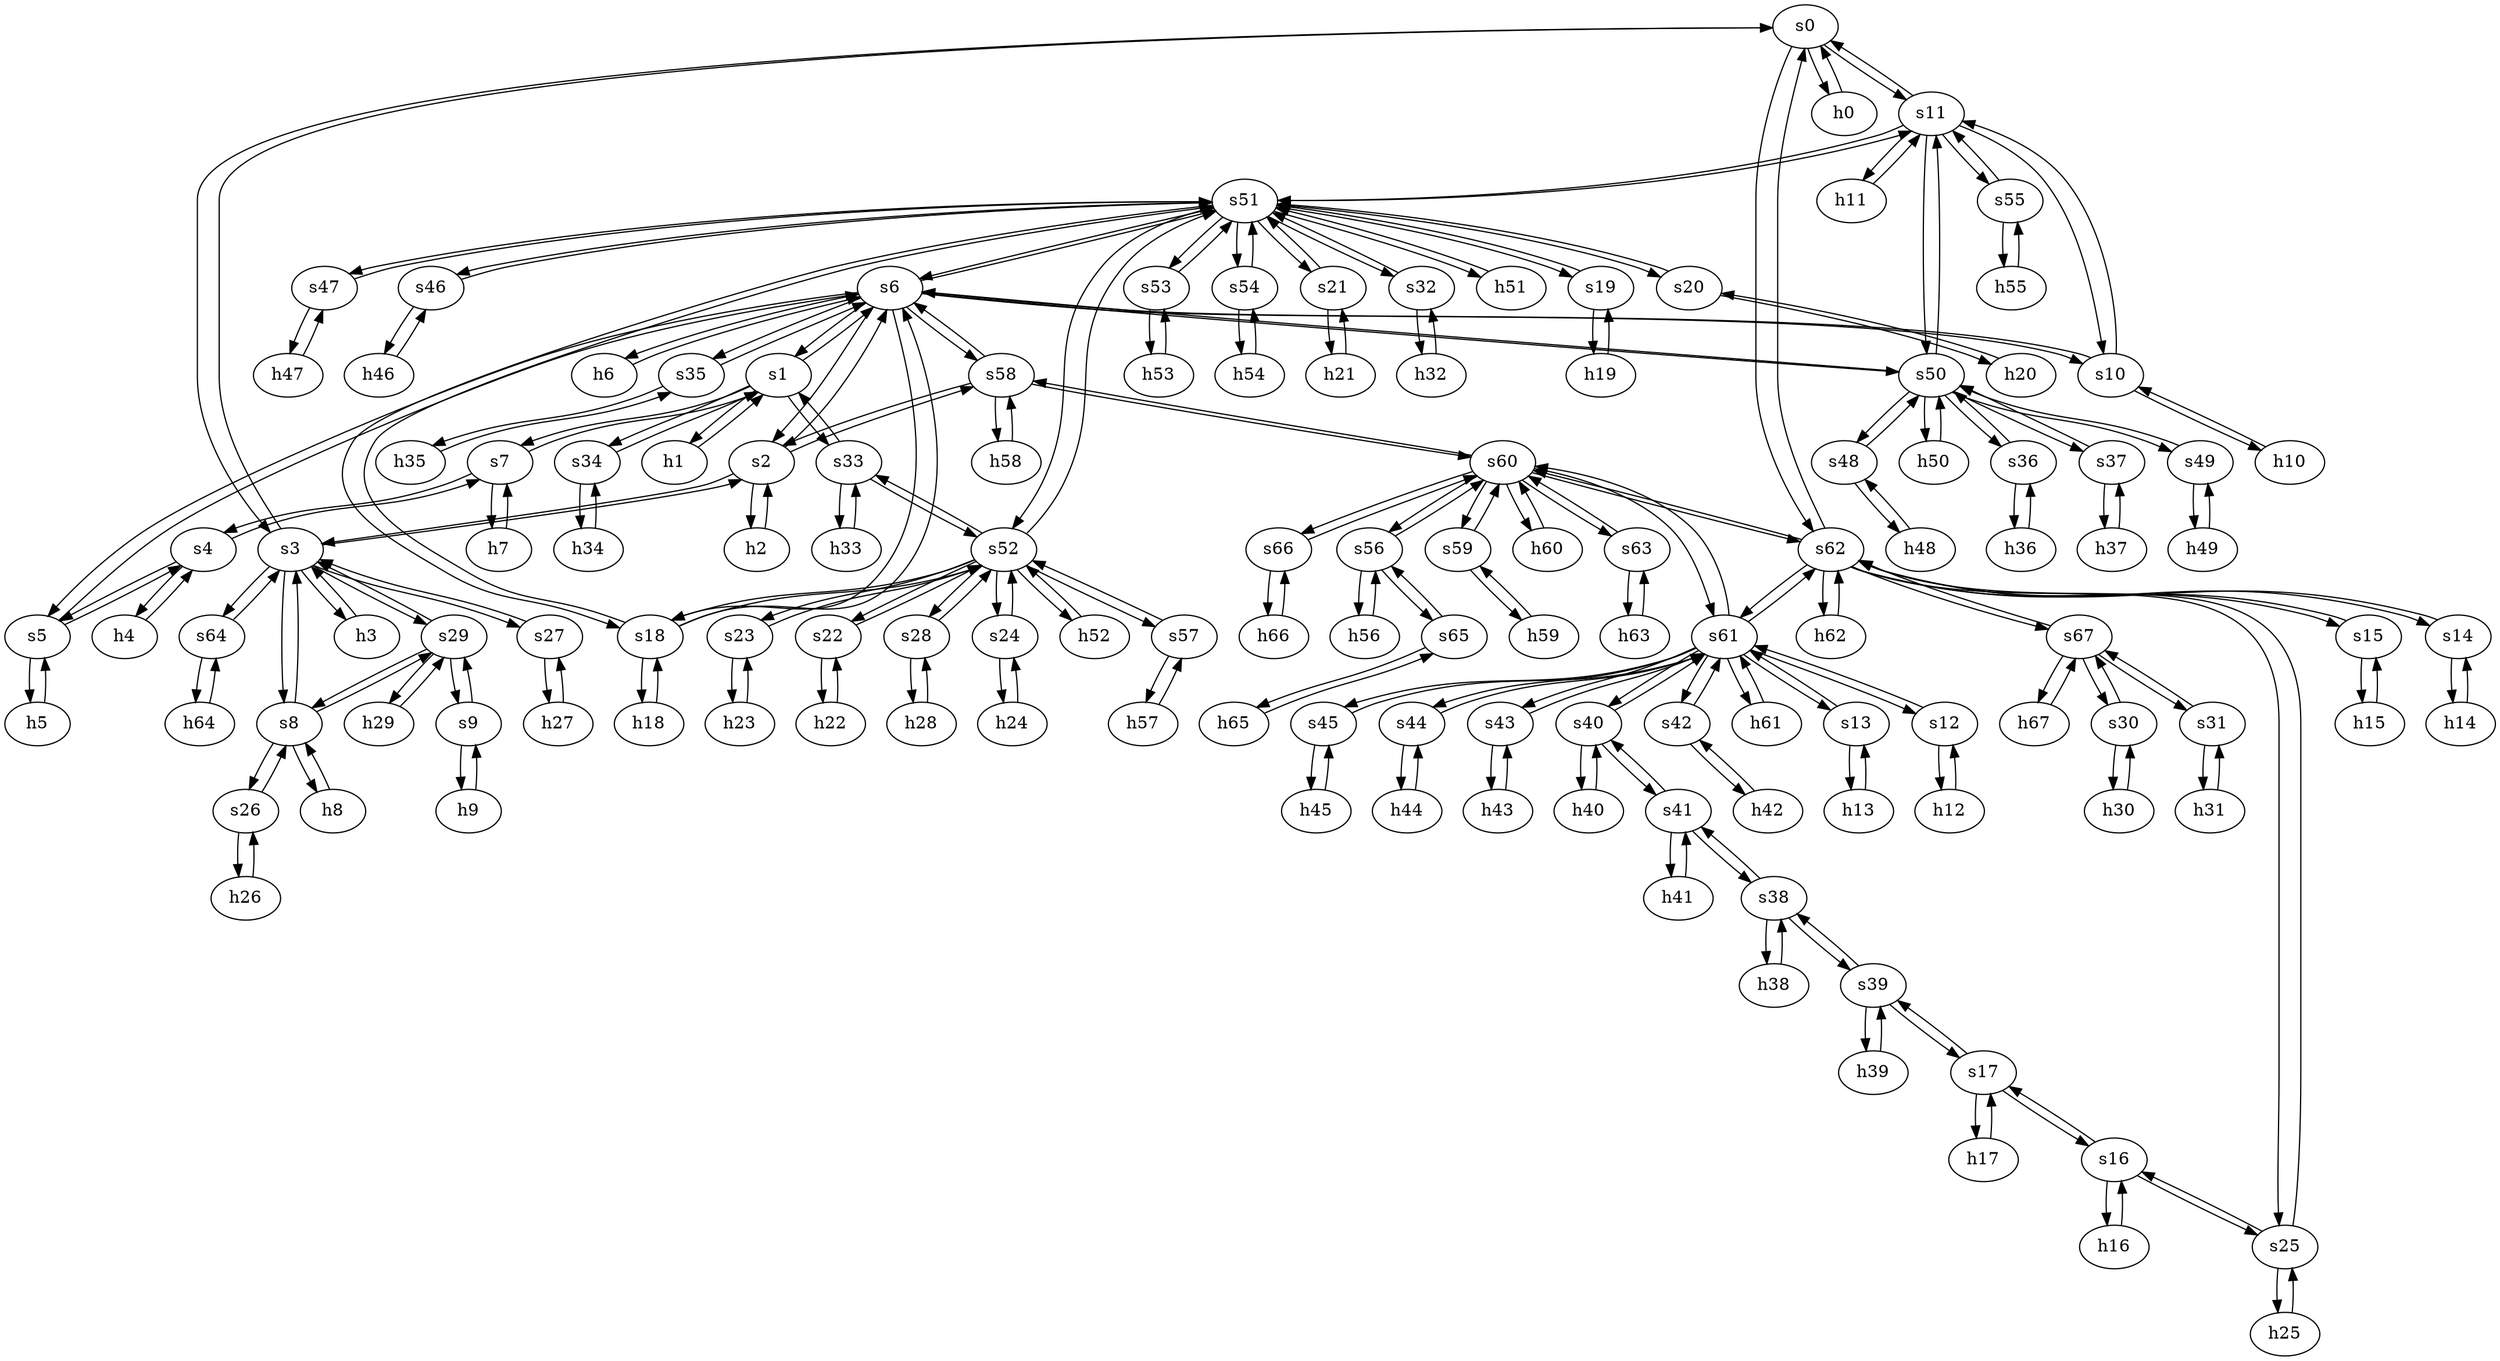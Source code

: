 strict digraph ESnet {
	s0	 [id=0,
		type=switch];
	s11	 [id=11,
		type=switch];
	s0 -> s11	 [capacity="1Gbps",
		cost=1,
		dst_port=2,
		src_port=2];
	s62	 [id=62,
		type=switch];
	s0 -> s62	 [capacity="1Gbps",
		cost=1,
		dst_port=2,
		src_port=4];
	h0	 [ip="111.0.0.0",
		mac="00:00:00:00:0:0",
		type=host];
	s0 -> h0	 [capacity="1Gbps",
		cost=1,
		dst_port=1,
		src_port=1];
	s3	 [id=3,
		type=switch];
	s0 -> s3	 [capacity="1Gbps",
		cost=1,
		dst_port=2,
		src_port=3];
	s7	 [id=7,
		type=switch];
	h7	 [ip="111.0.7.7",
		mac="00:00:00:00:7:7",
		type=host];
	s7 -> h7	 [capacity="1Gbps",
		cost=1,
		dst_port=1,
		src_port=1];
	s4	 [id=4,
		type=switch];
	s7 -> s4	 [capacity="1Gbps",
		cost=1,
		dst_port=3,
		src_port=3];
	s1	 [id=1,
		type=switch];
	s7 -> s1	 [capacity="1Gbps",
		cost=1,
		dst_port=6,
		src_port=2];
	h20	 [ip="111.0.20.20",
		mac="00:00:00:00:20:20",
		type=host];
	s20	 [id=20,
		type=switch];
	h20 -> s20	 [capacity="1Gbps",
		cost=1,
		dst_port=1,
		src_port=1];
	h47	 [ip="111.0.47.47",
		mac="00:00:00:00:47:47",
		type=host];
	s47	 [id=47,
		type=switch];
	h47 -> s47	 [capacity="1Gbps",
		cost=1,
		dst_port=1,
		src_port=1];
	h46	 [ip="111.0.46.46",
		mac="00:00:00:00:46:46",
		type=host];
	s46	 [id=46,
		type=switch];
	h46 -> s46	 [capacity="1Gbps",
		cost=1,
		dst_port=1,
		src_port=1];
	h45	 [ip="111.0.45.45",
		mac="00:00:00:00:45:45",
		type=host];
	s45	 [id=45,
		type=switch];
	h45 -> s45	 [capacity="1Gbps",
		cost=1,
		dst_port=1,
		src_port=1];
	h44	 [ip="111.0.44.44",
		mac="00:00:00:00:44:44",
		type=host];
	s44	 [id=44,
		type=switch];
	h44 -> s44	 [capacity="1Gbps",
		cost=1,
		dst_port=1,
		src_port=1];
	h43	 [ip="111.0.43.43",
		mac="00:00:00:00:43:43",
		type=host];
	s43	 [id=43,
		type=switch];
	h43 -> s43	 [capacity="1Gbps",
		cost=1,
		dst_port=1,
		src_port=1];
	s5	 [id=5,
		type=switch];
	s5 -> s4	 [capacity="1Gbps",
		cost=1,
		dst_port=2,
		src_port=2];
	h5	 [ip="111.0.5.5",
		mac="00:00:00:00:5:5",
		type=host];
	s5 -> h5	 [capacity="1Gbps",
		cost=1,
		dst_port=1,
		src_port=1];
	s6	 [id=6,
		type=switch];
	s5 -> s6	 [capacity="1Gbps",
		cost=1,
		dst_port=6,
		src_port=3];
	h41	 [ip="111.0.41.41",
		mac="00:00:00:00:41:41",
		type=host];
	s41	 [id=41,
		type=switch];
	h41 -> s41	 [capacity="1Gbps",
		cost=1,
		dst_port=1,
		src_port=1];
	h40	 [ip="111.0.40.40",
		mac="00:00:00:00:40:40",
		type=host];
	s40	 [id=40,
		type=switch];
	h40 -> s40	 [capacity="1Gbps",
		cost=1,
		dst_port=1,
		src_port=1];
	s4 -> s7	 [capacity="1Gbps",
		cost=1,
		dst_port=3,
		src_port=3];
	h4	 [ip="111.0.4.4",
		mac="00:00:00:00:4:4",
		type=host];
	s4 -> h4	 [capacity="1Gbps",
		cost=1,
		dst_port=1,
		src_port=1];
	s4 -> s5	 [capacity="1Gbps",
		cost=1,
		dst_port=2,
		src_port=2];
	h49	 [ip="111.0.49.49",
		mac="00:00:00:00:49:49",
		type=host];
	s49	 [id=49,
		type=switch];
	h49 -> s49	 [capacity="1Gbps",
		cost=1,
		dst_port=1,
		src_port=1];
	h48	 [ip="111.0.48.48",
		mac="00:00:00:00:48:48",
		type=host];
	s48	 [id=48,
		type=switch];
	h48 -> s48	 [capacity="1Gbps",
		cost=1,
		dst_port=1,
		src_port=1];
	s57	 [id=57,
		type=switch];
	h57	 [ip="111.0.57.57",
		mac="00:00:00:00:57:57",
		type=host];
	s57 -> h57	 [capacity="1Gbps",
		cost=1,
		dst_port=1,
		src_port=1];
	s52	 [id=52,
		type=switch];
	s57 -> s52	 [capacity="1Gbps",
		cost=1,
		dst_port=12,
		src_port=2];
	s56	 [id=56,
		type=switch];
	h56	 [ip="111.0.56.56",
		mac="00:00:00:00:56:56",
		type=host];
	s56 -> h56	 [capacity="1Gbps",
		cost=1,
		dst_port=1,
		src_port=1];
	s65	 [id=65,
		type=switch];
	s56 -> s65	 [capacity="1Gbps",
		cost=1,
		dst_port=2,
		src_port=2];
	s60	 [id=60,
		type=switch];
	s56 -> s60	 [capacity="1Gbps",
		cost=1,
		dst_port=2,
		src_port=3];
	s55	 [id=55,
		type=switch];
	s55 -> s11	 [capacity="1Gbps",
		cost=1,
		dst_port=7,
		src_port=2];
	h55	 [ip="111.0.55.55",
		mac="00:00:00:00:55:55",
		type=host];
	s55 -> h55	 [capacity="1Gbps",
		cost=1,
		dst_port=1,
		src_port=1];
	s54	 [id=54,
		type=switch];
	h54	 [ip="111.0.54.54",
		mac="00:00:00:00:54:54",
		type=host];
	s54 -> h54	 [capacity="1Gbps",
		cost=1,
		dst_port=1,
		src_port=1];
	s51	 [id=51,
		type=switch];
	s54 -> s51	 [capacity="1Gbps",
		cost=1,
		dst_port=13,
		src_port=2];
	s53	 [id=53,
		type=switch];
	s53 -> s51	 [capacity="1Gbps",
		cost=1,
		dst_port=16,
		src_port=2];
	h53	 [ip="111.0.53.53",
		mac="00:00:00:00:53:53",
		type=host];
	s53 -> h53	 [capacity="1Gbps",
		cost=1,
		dst_port=1,
		src_port=1];
	s33	 [id=33,
		type=switch];
	s52 -> s33	 [capacity="1Gbps",
		cost=1,
		dst_port=3,
		src_port=9];
	s23	 [id=23,
		type=switch];
	s52 -> s23	 [capacity="1Gbps",
		cost=1,
		dst_port=3,
		src_port=6];
	s22	 [id=22,
		type=switch];
	s52 -> s22	 [capacity="1Gbps",
		cost=1,
		dst_port=2,
		src_port=4];
	s28	 [id=28,
		type=switch];
	s52 -> s28	 [capacity="1Gbps",
		cost=1,
		dst_port=2,
		src_port=8];
	s24	 [id=24,
		type=switch];
	s52 -> s24	 [capacity="1Gbps",
		cost=1,
		dst_port=2,
		src_port=7];
	h52	 [ip="111.0.52.52",
		mac="00:00:00:00:52:52",
		type=host];
	s52 -> h52	 [capacity="1Gbps",
		cost=1,
		dst_port=1,
		src_port=1];
	s52 -> s57	 [capacity="1Gbps",
		cost=1,
		dst_port=2,
		src_port=12];
	s52 -> s51	 [capacity="1Gbps",
		cost=1,
		dst_port=15,
		src_port=11];
	s18	 [id=18,
		type=switch];
	s52 -> s18	 [capacity="1Gbps",
		cost=1,
		dst_port=7,
		src_port=3];
	s51 -> s46	 [capacity="1Gbps",
		cost=1,
		dst_port=2,
		src_port=11];
	s51 -> s11	 [capacity="1Gbps",
		cost=1,
		dst_port=5,
		src_port=5];
	s51 -> s52	 [capacity="1Gbps",
		cost=1,
		dst_port=11,
		src_port=15];
	s51 -> s47	 [capacity="1Gbps",
		cost=1,
		dst_port=2,
		src_port=12];
	s51 -> s53	 [capacity="1Gbps",
		cost=1,
		dst_port=2,
		src_port=16];
	s21	 [id=21,
		type=switch];
	s51 -> s21	 [capacity="1Gbps",
		cost=1,
		dst_port=2,
		src_port=9];
	s32	 [id=32,
		type=switch];
	s51 -> s32	 [capacity="1Gbps",
		cost=1,
		dst_port=2,
		src_port=10];
	h51	 [ip="111.0.51.51",
		mac="00:00:00:00:51:51",
		type=host];
	s51 -> h51	 [capacity="1Gbps",
		cost=1,
		dst_port=1,
		src_port=1];
	s19	 [id=19,
		type=switch];
	s51 -> s19	 [capacity="1Gbps",
		cost=1,
		dst_port=2,
		src_port=7];
	s51 -> s18	 [capacity="1Gbps",
		cost=1,
		dst_port=5,
		src_port=6];
	s51 -> s20	 [capacity="1Gbps",
		cost=1,
		dst_port=2,
		src_port=8];
	s51 -> s54	 [capacity="1Gbps",
		cost=1,
		dst_port=2,
		src_port=13];
	s51 -> s6	 [capacity="1Gbps",
		cost=1,
		dst_port=14,
		src_port=3];
	s50	 [id=50,
		type=switch];
	s50 -> s48	 [capacity="1Gbps",
		cost=1,
		dst_port=2,
		src_port=6];
	h50	 [ip="111.0.50.50",
		mac="00:00:00:00:50:50",
		type=host];
	s50 -> h50	 [capacity="1Gbps",
		cost=1,
		dst_port=1,
		src_port=1];
	s36	 [id=36,
		type=switch];
	s50 -> s36	 [capacity="1Gbps",
		cost=1,
		dst_port=2,
		src_port=4];
	s50 -> s11	 [capacity="1Gbps",
		cost=1,
		dst_port=6,
		src_port=3];
	s37	 [id=37,
		type=switch];
	s50 -> s37	 [capacity="1Gbps",
		cost=1,
		dst_port=2,
		src_port=5];
	s50 -> s6	 [capacity="1Gbps",
		cost=1,
		dst_port=12,
		src_port=2];
	s50 -> s49	 [capacity="1Gbps",
		cost=1,
		dst_port=2,
		src_port=7];
	s59	 [id=59,
		type=switch];
	h59	 [ip="111.0.59.59",
		mac="00:00:00:00:59:59",
		type=host];
	s59 -> h59	 [capacity="1Gbps",
		cost=1,
		dst_port=1,
		src_port=1];
	s59 -> s60	 [capacity="1Gbps",
		cost=1,
		dst_port=5,
		src_port=2];
	s58	 [id=58,
		type=switch];
	h58	 [ip="111.0.58.58",
		mac="00:00:00:00:58:58",
		type=host];
	s58 -> h58	 [capacity="1Gbps",
		cost=1,
		dst_port=1,
		src_port=1];
	s58 -> s60	 [capacity="1Gbps",
		cost=1,
		dst_port=4,
		src_port=6];
	s58 -> s6	 [capacity="1Gbps",
		cost=1,
		dst_port=15,
		src_port=4];
	s2	 [id=2,
		type=switch];
	s58 -> s2	 [capacity="1Gbps",
		cost=1,
		dst_port=3,
		src_port=3];
	h54 -> s54	 [capacity="1Gbps",
		cost=1,
		dst_port=1,
		src_port=1];
	h55 -> s55	 [capacity="1Gbps",
		cost=1,
		dst_port=1,
		src_port=1];
	h56 -> s56	 [capacity="1Gbps",
		cost=1,
		dst_port=1,
		src_port=1];
	h57 -> s57	 [capacity="1Gbps",
		cost=1,
		dst_port=1,
		src_port=1];
	h50 -> s50	 [capacity="1Gbps",
		cost=1,
		dst_port=1,
		src_port=1];
	h51 -> s51	 [capacity="1Gbps",
		cost=1,
		dst_port=1,
		src_port=1];
	h52 -> s52	 [capacity="1Gbps",
		cost=1,
		dst_port=1,
		src_port=1];
	h53 -> s53	 [capacity="1Gbps",
		cost=1,
		dst_port=1,
		src_port=1];
	h58 -> s58	 [capacity="1Gbps",
		cost=1,
		dst_port=1,
		src_port=1];
	h59 -> s59	 [capacity="1Gbps",
		cost=1,
		dst_port=1,
		src_port=1];
	s44 -> h44	 [capacity="1Gbps",
		cost=1,
		dst_port=1,
		src_port=1];
	s61	 [id=61,
		type=switch];
	s44 -> s61	 [capacity="1Gbps",
		cost=1,
		dst_port=7,
		src_port=2];
	h24	 [ip="111.0.24.24",
		mac="00:00:00:00:24:24",
		type=host];
	h24 -> s24	 [capacity="1Gbps",
		cost=1,
		dst_port=1,
		src_port=1];
	s46 -> h46	 [capacity="1Gbps",
		cost=1,
		dst_port=1,
		src_port=1];
	s46 -> s51	 [capacity="1Gbps",
		cost=1,
		dst_port=11,
		src_port=2];
	s47 -> h47	 [capacity="1Gbps",
		cost=1,
		dst_port=1,
		src_port=1];
	s47 -> s51	 [capacity="1Gbps",
		cost=1,
		dst_port=12,
		src_port=2];
	s40 -> s41	 [capacity="1Gbps",
		cost=1,
		dst_port=3,
		src_port=2];
	s40 -> h40	 [capacity="1Gbps",
		cost=1,
		dst_port=1,
		src_port=1];
	s40 -> s61	 [capacity="1Gbps",
		cost=1,
		dst_port=4,
		src_port=3];
	s41 -> s40	 [capacity="1Gbps",
		cost=1,
		dst_port=2,
		src_port=3];
	s41 -> h41	 [capacity="1Gbps",
		cost=1,
		dst_port=1,
		src_port=1];
	s38	 [id=38,
		type=switch];
	s41 -> s38	 [capacity="1Gbps",
		cost=1,
		dst_port=2,
		src_port=2];
	s42	 [id=42,
		type=switch];
	h42	 [ip="111.0.42.42",
		mac="00:00:00:00:42:42",
		type=host];
	s42 -> h42	 [capacity="1Gbps",
		cost=1,
		dst_port=1,
		src_port=1];
	s42 -> s61	 [capacity="1Gbps",
		cost=1,
		dst_port=5,
		src_port=2];
	s43 -> h43	 [capacity="1Gbps",
		cost=1,
		dst_port=1,
		src_port=1];
	s43 -> s61	 [capacity="1Gbps",
		cost=1,
		dst_port=6,
		src_port=2];
	s48 -> h48	 [capacity="1Gbps",
		cost=1,
		dst_port=1,
		src_port=1];
	s48 -> s50	 [capacity="1Gbps",
		cost=1,
		dst_port=6,
		src_port=2];
	s49 -> h49	 [capacity="1Gbps",
		cost=1,
		dst_port=1,
		src_port=1];
	s49 -> s50	 [capacity="1Gbps",
		cost=1,
		dst_port=7,
		src_port=2];
	h42 -> s42	 [capacity="1Gbps",
		cost=1,
		dst_port=1,
		src_port=1];
	h61	 [ip="111.0.61.61",
		mac="00:00:00:00:61:61",
		type=host];
	h61 -> s61	 [capacity="1Gbps",
		cost=1,
		dst_port=1,
		src_port=1];
	h60	 [ip="111.0.60.60",
		mac="00:00:00:00:60:60",
		type=host];
	h60 -> s60	 [capacity="1Gbps",
		cost=1,
		dst_port=1,
		src_port=1];
	h63	 [ip="111.0.63.63",
		mac="00:00:00:00:63:63",
		type=host];
	s63	 [id=63,
		type=switch];
	h63 -> s63	 [capacity="1Gbps",
		cost=1,
		dst_port=1,
		src_port=1];
	h62	 [ip="111.0.62.62",
		mac="00:00:00:00:62:62",
		type=host];
	h62 -> s62	 [capacity="1Gbps",
		cost=1,
		dst_port=1,
		src_port=1];
	h65	 [ip="111.0.65.65",
		mac="00:00:00:00:65:65",
		type=host];
	h65 -> s65	 [capacity="1Gbps",
		cost=1,
		dst_port=1,
		src_port=1];
	h64	 [ip="111.0.64.64",
		mac="00:00:00:00:64:64",
		type=host];
	s64	 [id=64,
		type=switch];
	h64 -> s64	 [capacity="1Gbps",
		cost=1,
		dst_port=1,
		src_port=1];
	h67	 [ip="111.0.67.67",
		mac="00:00:00:00:67:67",
		type=host];
	s67	 [id=67,
		type=switch];
	h67 -> s67	 [capacity="1Gbps",
		cost=1,
		dst_port=1,
		src_port=1];
	h66	 [ip="111.0.66.66",
		mac="00:00:00:00:66:66",
		type=host];
	s66	 [id=66,
		type=switch];
	h66 -> s66	 [capacity="1Gbps",
		cost=1,
		dst_port=1,
		src_port=1];
	s45 -> h45	 [capacity="1Gbps",
		cost=1,
		dst_port=1,
		src_port=1];
	s45 -> s61	 [capacity="1Gbps",
		cost=1,
		dst_port=8,
		src_port=2];
	h19	 [ip="111.0.19.19",
		mac="00:00:00:00:19:19",
		type=host];
	s19 -> h19	 [capacity="1Gbps",
		cost=1,
		dst_port=1,
		src_port=1];
	s19 -> s51	 [capacity="1Gbps",
		cost=1,
		dst_port=7,
		src_port=2];
	s18 -> s52	 [capacity="1Gbps",
		cost=1,
		dst_port=3,
		src_port=7];
	s18 -> s51	 [capacity="1Gbps",
		cost=1,
		dst_port=6,
		src_port=5];
	h18	 [ip="111.0.18.18",
		mac="00:00:00:00:18:18",
		type=host];
	s18 -> h18	 [capacity="1Gbps",
		cost=1,
		dst_port=1,
		src_port=1];
	s18 -> s6	 [capacity="1Gbps",
		cost=1,
		dst_port=11,
		src_port=4];
	s13	 [id=13,
		type=switch];
	h13	 [ip="111.0.13.13",
		mac="00:00:00:00:13:13",
		type=host];
	s13 -> h13	 [capacity="1Gbps",
		cost=1,
		dst_port=1,
		src_port=1];
	s13 -> s61	 [capacity="1Gbps",
		cost=1,
		dst_port=3,
		src_port=2];
	s12	 [id=12,
		type=switch];
	s12 -> s61	 [capacity="1Gbps",
		cost=1,
		dst_port=2,
		src_port=2];
	h12	 [ip="111.0.12.12",
		mac="00:00:00:00:12:12",
		type=host];
	s12 -> h12	 [capacity="1Gbps",
		cost=1,
		dst_port=1,
		src_port=1];
	s11 -> s0	 [capacity="1Gbps",
		cost=1,
		dst_port=2,
		src_port=2];
	s11 -> s51	 [capacity="1Gbps",
		cost=1,
		dst_port=5,
		src_port=5];
	s10	 [id=10,
		type=switch];
	s11 -> s10	 [capacity="1Gbps",
		cost=1,
		dst_port=3,
		src_port=3];
	s11 -> s55	 [capacity="1Gbps",
		cost=1,
		dst_port=2,
		src_port=7];
	s11 -> s50	 [capacity="1Gbps",
		cost=1,
		dst_port=3,
		src_port=6];
	h11	 [ip="111.0.11.11",
		mac="00:00:00:00:11:11",
		type=host];
	s11 -> h11	 [capacity="1Gbps",
		cost=1,
		dst_port=1,
		src_port=1];
	h10	 [ip="111.0.10.10",
		mac="00:00:00:00:10:10",
		type=host];
	s10 -> h10	 [capacity="1Gbps",
		cost=1,
		dst_port=1,
		src_port=1];
	s10 -> s11	 [capacity="1Gbps",
		cost=1,
		dst_port=3,
		src_port=3];
	s10 -> s6	 [capacity="1Gbps",
		cost=1,
		dst_port=8,
		src_port=2];
	s17	 [id=17,
		type=switch];
	s39	 [id=39,
		type=switch];
	s17 -> s39	 [capacity="1Gbps",
		cost=1,
		dst_port=2,
		src_port=3];
	s16	 [id=16,
		type=switch];
	s17 -> s16	 [capacity="1Gbps",
		cost=1,
		dst_port=2,
		src_port=2];
	h17	 [ip="111.0.17.17",
		mac="00:00:00:00:17:17",
		type=host];
	s17 -> h17	 [capacity="1Gbps",
		cost=1,
		dst_port=1,
		src_port=1];
	s16 -> s17	 [capacity="1Gbps",
		cost=1,
		dst_port=2,
		src_port=2];
	s25	 [id=25,
		type=switch];
	s16 -> s25	 [capacity="1Gbps",
		cost=1,
		dst_port=2,
		src_port=3];
	h16	 [ip="111.0.16.16",
		mac="00:00:00:00:16:16",
		type=host];
	s16 -> h16	 [capacity="1Gbps",
		cost=1,
		dst_port=1,
		src_port=1];
	s15	 [id=15,
		type=switch];
	s15 -> s62	 [capacity="1Gbps",
		cost=1,
		dst_port=4,
		src_port=2];
	h15	 [ip="111.0.15.15",
		mac="00:00:00:00:15:15",
		type=host];
	s15 -> h15	 [capacity="1Gbps",
		cost=1,
		dst_port=1,
		src_port=1];
	s14	 [id=14,
		type=switch];
	h14	 [ip="111.0.14.14",
		mac="00:00:00:00:14:14",
		type=host];
	s14 -> h14	 [capacity="1Gbps",
		cost=1,
		dst_port=1,
		src_port=1];
	s14 -> s62	 [capacity="1Gbps",
		cost=1,
		dst_port=3,
		src_port=2];
	s66 -> s60	 [capacity="1Gbps",
		cost=1,
		dst_port=6,
		src_port=2];
	s66 -> h66	 [capacity="1Gbps",
		cost=1,
		dst_port=1,
		src_port=1];
	s30	 [id=30,
		type=switch];
	s67 -> s30	 [capacity="1Gbps",
		cost=1,
		dst_port=2,
		src_port=2];
	s31	 [id=31,
		type=switch];
	s67 -> s31	 [capacity="1Gbps",
		cost=1,
		dst_port=2,
		src_port=3];
	s67 -> s62	 [capacity="1Gbps",
		cost=1,
		dst_port=9,
		src_port=4];
	s67 -> h67	 [capacity="1Gbps",
		cost=1,
		dst_port=1,
		src_port=1];
	s64 -> h64	 [capacity="1Gbps",
		cost=1,
		dst_port=1,
		src_port=1];
	s64 -> s3	 [capacity="1Gbps",
		cost=1,
		dst_port=5,
		src_port=3];
	s65 -> h65	 [capacity="1Gbps",
		cost=1,
		dst_port=1,
		src_port=1];
	s65 -> s56	 [capacity="1Gbps",
		cost=1,
		dst_port=2,
		src_port=2];
	s62 -> s14	 [capacity="1Gbps",
		cost=1,
		dst_port=2,
		src_port=3];
	s62 -> s15	 [capacity="1Gbps",
		cost=1,
		dst_port=2,
		src_port=4];
	s62 -> h62	 [capacity="1Gbps",
		cost=1,
		dst_port=1,
		src_port=1];
	s62 -> s0	 [capacity="1Gbps",
		cost=1,
		dst_port=4,
		src_port=2];
	s62 -> s25	 [capacity="1Gbps",
		cost=1,
		dst_port=3,
		src_port=5];
	s62 -> s60	 [capacity="1Gbps",
		cost=1,
		dst_port=9,
		src_port=7];
	s62 -> s61	 [capacity="1Gbps",
		cost=1,
		dst_port=10,
		src_port=8];
	s62 -> s67	 [capacity="1Gbps",
		cost=1,
		dst_port=4,
		src_port=9];
	s63 -> h63	 [capacity="1Gbps",
		cost=1,
		dst_port=1,
		src_port=1];
	s63 -> s60	 [capacity="1Gbps",
		cost=1,
		dst_port=10,
		src_port=2];
	s60 -> h60	 [capacity="1Gbps",
		cost=1,
		dst_port=1,
		src_port=1];
	s60 -> s66	 [capacity="1Gbps",
		cost=1,
		dst_port=2,
		src_port=6];
	s60 -> s62	 [capacity="1Gbps",
		cost=1,
		dst_port=7,
		src_port=9];
	s60 -> s58	 [capacity="1Gbps",
		cost=1,
		dst_port=6,
		src_port=4];
	s60 -> s56	 [capacity="1Gbps",
		cost=1,
		dst_port=3,
		src_port=2];
	s60 -> s63	 [capacity="1Gbps",
		cost=1,
		dst_port=2,
		src_port=10];
	s60 -> s61	 [capacity="1Gbps",
		cost=1,
		dst_port=9,
		src_port=7];
	s60 -> s59	 [capacity="1Gbps",
		cost=1,
		dst_port=2,
		src_port=5];
	s61 -> s40	 [capacity="1Gbps",
		cost=1,
		dst_port=3,
		src_port=4];
	s61 -> h61	 [capacity="1Gbps",
		cost=1,
		dst_port=1,
		src_port=1];
	s61 -> s43	 [capacity="1Gbps",
		cost=1,
		dst_port=2,
		src_port=6];
	s61 -> s45	 [capacity="1Gbps",
		cost=1,
		dst_port=2,
		src_port=8];
	s61 -> s44	 [capacity="1Gbps",
		cost=1,
		dst_port=2,
		src_port=7];
	s61 -> s62	 [capacity="1Gbps",
		cost=1,
		dst_port=8,
		src_port=10];
	s61 -> s60	 [capacity="1Gbps",
		cost=1,
		dst_port=7,
		src_port=9];
	s61 -> s13	 [capacity="1Gbps",
		cost=1,
		dst_port=2,
		src_port=3];
	s61 -> s12	 [capacity="1Gbps",
		cost=1,
		dst_port=2,
		src_port=2];
	s61 -> s42	 [capacity="1Gbps",
		cost=1,
		dst_port=2,
		src_port=5];
	h8	 [ip="111.0.8.8",
		mac="00:00:00:00:8:8",
		type=host];
	s8	 [id=8,
		type=switch];
	h8 -> s8	 [capacity="1Gbps",
		cost=1,
		dst_port=1,
		src_port=1];
	h9	 [ip="111.0.9.9",
		mac="00:00:00:00:9:9",
		type=host];
	s9	 [id=9,
		type=switch];
	h9 -> s9	 [capacity="1Gbps",
		cost=1,
		dst_port=1,
		src_port=1];
	h2	 [ip="111.0.2.2",
		mac="00:00:00:00:2:2",
		type=host];
	h2 -> s2	 [capacity="1Gbps",
		cost=1,
		dst_port=1,
		src_port=1];
	h3	 [ip="111.0.3.3",
		mac="00:00:00:00:3:3",
		type=host];
	h3 -> s3	 [capacity="1Gbps",
		cost=1,
		dst_port=1,
		src_port=1];
	h0 -> s0	 [capacity="1Gbps",
		cost=1,
		dst_port=1,
		src_port=1];
	h1	 [ip="111.0.1.1",
		mac="00:00:00:00:1:1",
		type=host];
	h1 -> s1	 [capacity="1Gbps",
		cost=1,
		dst_port=1,
		src_port=1];
	h6	 [ip="111.0.6.6",
		mac="00:00:00:00:6:6",
		type=host];
	h6 -> s6	 [capacity="1Gbps",
		cost=1,
		dst_port=1,
		src_port=1];
	h7 -> s7	 [capacity="1Gbps",
		cost=1,
		dst_port=1,
		src_port=1];
	h4 -> s4	 [capacity="1Gbps",
		cost=1,
		dst_port=1,
		src_port=1];
	h5 -> s5	 [capacity="1Gbps",
		cost=1,
		dst_port=1,
		src_port=1];
	s39 -> s17	 [capacity="1Gbps",
		cost=1,
		dst_port=3,
		src_port=2];
	h39	 [ip="111.0.39.39",
		mac="00:00:00:00:39:39",
		type=host];
	s39 -> h39	 [capacity="1Gbps",
		cost=1,
		dst_port=1,
		src_port=1];
	s39 -> s38	 [capacity="1Gbps",
		cost=1,
		dst_port=3,
		src_port=3];
	s38 -> s41	 [capacity="1Gbps",
		cost=1,
		dst_port=2,
		src_port=2];
	s38 -> s39	 [capacity="1Gbps",
		cost=1,
		dst_port=3,
		src_port=3];
	h38	 [ip="111.0.38.38",
		mac="00:00:00:00:38:38",
		type=host];
	s38 -> h38	 [capacity="1Gbps",
		cost=1,
		dst_port=1,
		src_port=1];
	s35	 [id=35,
		type=switch];
	h35	 [ip="111.0.35.35",
		mac="00:00:00:00:35:35",
		type=host];
	s35 -> h35	 [capacity="1Gbps",
		cost=1,
		dst_port=1,
		src_port=1];
	s35 -> s6	 [capacity="1Gbps",
		cost=1,
		dst_port=7,
		src_port=2];
	s34	 [id=34,
		type=switch];
	s34 -> s1	 [capacity="1Gbps",
		cost=1,
		dst_port=3,
		src_port=2];
	h34	 [ip="111.0.34.34",
		mac="00:00:00:00:34:34",
		type=host];
	s34 -> h34	 [capacity="1Gbps",
		cost=1,
		dst_port=1,
		src_port=1];
	h37	 [ip="111.0.37.37",
		mac="00:00:00:00:37:37",
		type=host];
	s37 -> h37	 [capacity="1Gbps",
		cost=1,
		dst_port=1,
		src_port=1];
	s37 -> s50	 [capacity="1Gbps",
		cost=1,
		dst_port=5,
		src_port=2];
	h36	 [ip="111.0.36.36",
		mac="00:00:00:00:36:36",
		type=host];
	s36 -> h36	 [capacity="1Gbps",
		cost=1,
		dst_port=1,
		src_port=1];
	s36 -> s50	 [capacity="1Gbps",
		cost=1,
		dst_port=4,
		src_port=2];
	h31	 [ip="111.0.31.31",
		mac="00:00:00:00:31:31",
		type=host];
	s31 -> h31	 [capacity="1Gbps",
		cost=1,
		dst_port=1,
		src_port=1];
	s31 -> s67	 [capacity="1Gbps",
		cost=1,
		dst_port=3,
		src_port=2];
	h30	 [ip="111.0.30.30",
		mac="00:00:00:00:30:30",
		type=host];
	s30 -> h30	 [capacity="1Gbps",
		cost=1,
		dst_port=1,
		src_port=1];
	s30 -> s67	 [capacity="1Gbps",
		cost=1,
		dst_port=2,
		src_port=2];
	h33	 [ip="111.0.33.33",
		mac="00:00:00:00:33:33",
		type=host];
	s33 -> h33	 [capacity="1Gbps",
		cost=1,
		dst_port=1,
		src_port=1];
	s33 -> s1	 [capacity="1Gbps",
		cost=1,
		dst_port=2,
		src_port=2];
	s33 -> s52	 [capacity="1Gbps",
		cost=1,
		dst_port=9,
		src_port=3];
	s32 -> s51	 [capacity="1Gbps",
		cost=1,
		dst_port=10,
		src_port=2];
	h32	 [ip="111.0.32.32",
		mac="00:00:00:00:32:32",
		type=host];
	s32 -> h32	 [capacity="1Gbps",
		cost=1,
		dst_port=1,
		src_port=1];
	h18 -> s18	 [capacity="1Gbps",
		cost=1,
		dst_port=1,
		src_port=1];
	h19 -> s19	 [capacity="1Gbps",
		cost=1,
		dst_port=1,
		src_port=1];
	h10 -> s10	 [capacity="1Gbps",
		cost=1,
		dst_port=1,
		src_port=1];
	h11 -> s11	 [capacity="1Gbps",
		cost=1,
		dst_port=1,
		src_port=1];
	h12 -> s12	 [capacity="1Gbps",
		cost=1,
		dst_port=1,
		src_port=1];
	h13 -> s13	 [capacity="1Gbps",
		cost=1,
		dst_port=1,
		src_port=1];
	h14 -> s14	 [capacity="1Gbps",
		cost=1,
		dst_port=1,
		src_port=1];
	h15 -> s15	 [capacity="1Gbps",
		cost=1,
		dst_port=1,
		src_port=1];
	h16 -> s16	 [capacity="1Gbps",
		cost=1,
		dst_port=1,
		src_port=1];
	h17 -> s17	 [capacity="1Gbps",
		cost=1,
		dst_port=1,
		src_port=1];
	s29	 [id=29,
		type=switch];
	s9 -> s29	 [capacity="1Gbps",
		cost=1,
		dst_port=4,
		src_port=2];
	s9 -> h9	 [capacity="1Gbps",
		cost=1,
		dst_port=1,
		src_port=1];
	s8 -> s29	 [capacity="1Gbps",
		cost=1,
		dst_port=3,
		src_port=4];
	s26	 [id=26,
		type=switch];
	s8 -> s26	 [capacity="1Gbps",
		cost=1,
		dst_port=2,
		src_port=3];
	s8 -> h8	 [capacity="1Gbps",
		cost=1,
		dst_port=1,
		src_port=1];
	s8 -> s3	 [capacity="1Gbps",
		cost=1,
		dst_port=6,
		src_port=2];
	h29	 [ip="111.0.29.29",
		mac="00:00:00:00:29:29",
		type=host];
	h29 -> s29	 [capacity="1Gbps",
		cost=1,
		dst_port=1,
		src_port=1];
	h28	 [ip="111.0.28.28",
		mac="00:00:00:00:28:28",
		type=host];
	h28 -> s28	 [capacity="1Gbps",
		cost=1,
		dst_port=1,
		src_port=1];
	s23 -> s52	 [capacity="1Gbps",
		cost=1,
		dst_port=6,
		src_port=3];
	h23	 [ip="111.0.23.23",
		mac="00:00:00:00:23:23",
		type=host];
	s23 -> h23	 [capacity="1Gbps",
		cost=1,
		dst_port=1,
		src_port=1];
	s3 -> s29	 [capacity="1Gbps",
		cost=1,
		dst_port=2,
		src_port=8];
	s3 -> s64	 [capacity="1Gbps",
		cost=1,
		dst_port=3,
		src_port=5];
	s3 -> s0	 [capacity="1Gbps",
		cost=1,
		dst_port=3,
		src_port=2];
	s27	 [id=27,
		type=switch];
	s3 -> s27	 [capacity="1Gbps",
		cost=1,
		dst_port=2,
		src_port=7];
	s3 -> h3	 [capacity="1Gbps",
		cost=1,
		dst_port=1,
		src_port=1];
	s3 -> s8	 [capacity="1Gbps",
		cost=1,
		dst_port=2,
		src_port=6];
	s3 -> s2	 [capacity="1Gbps",
		cost=1,
		dst_port=4,
		src_port=3];
	s2 -> s58	 [capacity="1Gbps",
		cost=1,
		dst_port=3,
		src_port=3];
	s2 -> h2	 [capacity="1Gbps",
		cost=1,
		dst_port=1,
		src_port=1];
	s2 -> s6	 [capacity="1Gbps",
		cost=1,
		dst_port=5,
		src_port=6];
	s2 -> s3	 [capacity="1Gbps",
		cost=1,
		dst_port=3,
		src_port=4];
	s1 -> s7	 [capacity="1Gbps",
		cost=1,
		dst_port=2,
		src_port=6];
	s1 -> s33	 [capacity="1Gbps",
		cost=1,
		dst_port=2,
		src_port=2];
	s1 -> h1	 [capacity="1Gbps",
		cost=1,
		dst_port=1,
		src_port=1];
	s1 -> s6	 [capacity="1Gbps",
		cost=1,
		dst_port=3,
		src_port=5];
	s1 -> s34	 [capacity="1Gbps",
		cost=1,
		dst_port=2,
		src_port=3];
	h26	 [ip="111.0.26.26",
		mac="00:00:00:00:26:26",
		type=host];
	h26 -> s26	 [capacity="1Gbps",
		cost=1,
		dst_port=1,
		src_port=1];
	h21	 [ip="111.0.21.21",
		mac="00:00:00:00:21:21",
		type=host];
	h21 -> s21	 [capacity="1Gbps",
		cost=1,
		dst_port=1,
		src_port=1];
	s6 -> h6	 [capacity="1Gbps",
		cost=1,
		dst_port=1,
		src_port=1];
	s6 -> s1	 [capacity="1Gbps",
		cost=1,
		dst_port=5,
		src_port=3];
	s6 -> s5	 [capacity="1Gbps",
		cost=1,
		dst_port=3,
		src_port=6];
	s6 -> s51	 [capacity="1Gbps",
		cost=1,
		dst_port=3,
		src_port=14];
	s6 -> s18	 [capacity="1Gbps",
		cost=1,
		dst_port=4,
		src_port=11];
	s6 -> s10	 [capacity="1Gbps",
		cost=1,
		dst_port=2,
		src_port=8];
	s6 -> s58	 [capacity="1Gbps",
		cost=1,
		dst_port=4,
		src_port=15];
	s6 -> s35	 [capacity="1Gbps",
		cost=1,
		dst_port=2,
		src_port=7];
	s6 -> s50	 [capacity="1Gbps",
		cost=1,
		dst_port=2,
		src_port=12];
	s6 -> s2	 [capacity="1Gbps",
		cost=1,
		dst_port=6,
		src_port=5];
	h23 -> s23	 [capacity="1Gbps",
		cost=1,
		dst_port=1,
		src_port=1];
	h22	 [ip="111.0.22.22",
		mac="00:00:00:00:22:22",
		type=host];
	h22 -> s22	 [capacity="1Gbps",
		cost=1,
		dst_port=1,
		src_port=1];
	h32 -> s32	 [capacity="1Gbps",
		cost=1,
		dst_port=1,
		src_port=1];
	h33 -> s33	 [capacity="1Gbps",
		cost=1,
		dst_port=1,
		src_port=1];
	h30 -> s30	 [capacity="1Gbps",
		cost=1,
		dst_port=1,
		src_port=1];
	h31 -> s31	 [capacity="1Gbps",
		cost=1,
		dst_port=1,
		src_port=1];
	h36 -> s36	 [capacity="1Gbps",
		cost=1,
		dst_port=1,
		src_port=1];
	h37 -> s37	 [capacity="1Gbps",
		cost=1,
		dst_port=1,
		src_port=1];
	h34 -> s34	 [capacity="1Gbps",
		cost=1,
		dst_port=1,
		src_port=1];
	h35 -> s35	 [capacity="1Gbps",
		cost=1,
		dst_port=1,
		src_port=1];
	h38 -> s38	 [capacity="1Gbps",
		cost=1,
		dst_port=1,
		src_port=1];
	h39 -> s39	 [capacity="1Gbps",
		cost=1,
		dst_port=1,
		src_port=1];
	s22 -> h22	 [capacity="1Gbps",
		cost=1,
		dst_port=1,
		src_port=1];
	s22 -> s52	 [capacity="1Gbps",
		cost=1,
		dst_port=4,
		src_port=2];
	h25	 [ip="111.0.25.25",
		mac="00:00:00:00:25:25",
		type=host];
	h25 -> s25	 [capacity="1Gbps",
		cost=1,
		dst_port=1,
		src_port=1];
	s20 -> h20	 [capacity="1Gbps",
		cost=1,
		dst_port=1,
		src_port=1];
	s20 -> s51	 [capacity="1Gbps",
		cost=1,
		dst_port=8,
		src_port=2];
	s21 -> h21	 [capacity="1Gbps",
		cost=1,
		dst_port=1,
		src_port=1];
	s21 -> s51	 [capacity="1Gbps",
		cost=1,
		dst_port=9,
		src_port=2];
	s26 -> h26	 [capacity="1Gbps",
		cost=1,
		dst_port=1,
		src_port=1];
	s26 -> s8	 [capacity="1Gbps",
		cost=1,
		dst_port=3,
		src_port=2];
	h27	 [ip="111.0.27.27",
		mac="00:00:00:00:27:27",
		type=host];
	s27 -> h27	 [capacity="1Gbps",
		cost=1,
		dst_port=1,
		src_port=1];
	s27 -> s3	 [capacity="1Gbps",
		cost=1,
		dst_port=7,
		src_port=2];
	s24 -> s52	 [capacity="1Gbps",
		cost=1,
		dst_port=7,
		src_port=2];
	s24 -> h24	 [capacity="1Gbps",
		cost=1,
		dst_port=1,
		src_port=1];
	s25 -> s16	 [capacity="1Gbps",
		cost=1,
		dst_port=3,
		src_port=2];
	s25 -> s62	 [capacity="1Gbps",
		cost=1,
		dst_port=5,
		src_port=3];
	s25 -> h25	 [capacity="1Gbps",
		cost=1,
		dst_port=1,
		src_port=1];
	s28 -> s52	 [capacity="1Gbps",
		cost=1,
		dst_port=8,
		src_port=2];
	s28 -> h28	 [capacity="1Gbps",
		cost=1,
		dst_port=1,
		src_port=1];
	s29 -> s9	 [capacity="1Gbps",
		cost=1,
		dst_port=2,
		src_port=4];
	s29 -> h29	 [capacity="1Gbps",
		cost=1,
		dst_port=1,
		src_port=1];
	s29 -> s8	 [capacity="1Gbps",
		cost=1,
		dst_port=4,
		src_port=3];
	s29 -> s3	 [capacity="1Gbps",
		cost=1,
		dst_port=8,
		src_port=2];
	h27 -> s27	 [capacity="1Gbps",
		cost=1,
		dst_port=1,
		src_port=1];
}
